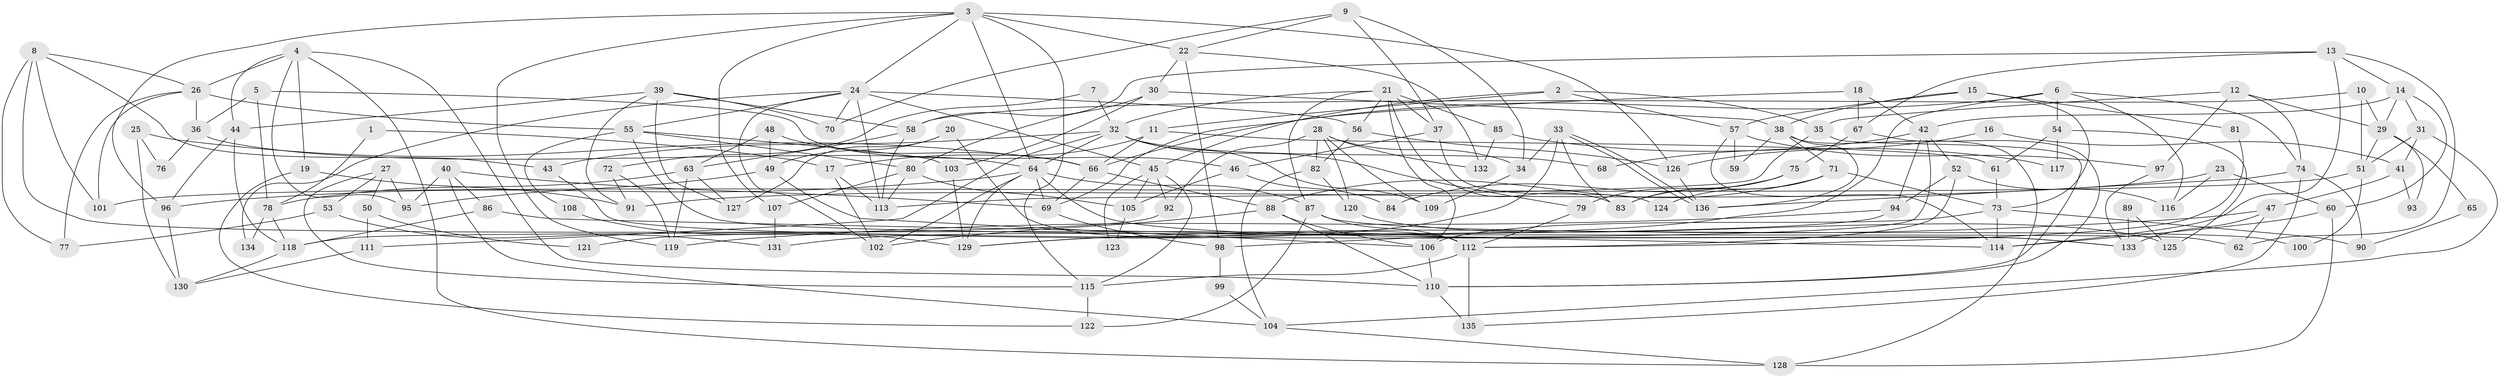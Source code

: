 // coarse degree distribution, {5: 0.16129032258064516, 7: 0.11827956989247312, 9: 0.03225806451612903, 6: 0.07526881720430108, 3: 0.21505376344086022, 2: 0.12903225806451613, 8: 0.06451612903225806, 4: 0.1827956989247312, 10: 0.010752688172043012, 11: 0.010752688172043012}
// Generated by graph-tools (version 1.1) at 2025/24/03/03/25 07:24:02]
// undirected, 136 vertices, 272 edges
graph export_dot {
graph [start="1"]
  node [color=gray90,style=filled];
  1;
  2;
  3;
  4;
  5;
  6;
  7;
  8;
  9;
  10;
  11;
  12;
  13;
  14;
  15;
  16;
  17;
  18;
  19;
  20;
  21;
  22;
  23;
  24;
  25;
  26;
  27;
  28;
  29;
  30;
  31;
  32;
  33;
  34;
  35;
  36;
  37;
  38;
  39;
  40;
  41;
  42;
  43;
  44;
  45;
  46;
  47;
  48;
  49;
  50;
  51;
  52;
  53;
  54;
  55;
  56;
  57;
  58;
  59;
  60;
  61;
  62;
  63;
  64;
  65;
  66;
  67;
  68;
  69;
  70;
  71;
  72;
  73;
  74;
  75;
  76;
  77;
  78;
  79;
  80;
  81;
  82;
  83;
  84;
  85;
  86;
  87;
  88;
  89;
  90;
  91;
  92;
  93;
  94;
  95;
  96;
  97;
  98;
  99;
  100;
  101;
  102;
  103;
  104;
  105;
  106;
  107;
  108;
  109;
  110;
  111;
  112;
  113;
  114;
  115;
  116;
  117;
  118;
  119;
  120;
  121;
  122;
  123;
  124;
  125;
  126;
  127;
  128;
  129;
  130;
  131;
  132;
  133;
  134;
  135;
  136;
  1 -- 17;
  1 -- 78;
  2 -- 35;
  2 -- 45;
  2 -- 11;
  2 -- 57;
  3 -- 64;
  3 -- 115;
  3 -- 22;
  3 -- 24;
  3 -- 96;
  3 -- 107;
  3 -- 119;
  3 -- 126;
  4 -- 26;
  4 -- 95;
  4 -- 19;
  4 -- 44;
  4 -- 110;
  4 -- 128;
  5 -- 78;
  5 -- 36;
  5 -- 46;
  6 -- 66;
  6 -- 74;
  6 -- 54;
  6 -- 116;
  6 -- 131;
  7 -- 72;
  7 -- 32;
  8 -- 43;
  8 -- 112;
  8 -- 26;
  8 -- 77;
  8 -- 101;
  9 -- 70;
  9 -- 22;
  9 -- 34;
  9 -- 37;
  10 -- 58;
  10 -- 29;
  10 -- 51;
  11 -- 66;
  11 -- 17;
  11 -- 61;
  12 -- 74;
  12 -- 97;
  12 -- 29;
  12 -- 35;
  13 -- 58;
  13 -- 14;
  13 -- 62;
  13 -- 67;
  13 -- 114;
  14 -- 60;
  14 -- 31;
  14 -- 29;
  14 -- 42;
  15 -- 57;
  15 -- 38;
  15 -- 73;
  15 -- 81;
  16 -- 126;
  16 -- 41;
  17 -- 113;
  17 -- 102;
  18 -- 67;
  18 -- 42;
  18 -- 69;
  19 -- 122;
  19 -- 91;
  20 -- 49;
  20 -- 127;
  20 -- 112;
  21 -- 83;
  21 -- 106;
  21 -- 32;
  21 -- 37;
  21 -- 56;
  21 -- 85;
  21 -- 87;
  22 -- 30;
  22 -- 98;
  22 -- 132;
  23 -- 91;
  23 -- 116;
  23 -- 60;
  24 -- 102;
  24 -- 45;
  24 -- 55;
  24 -- 56;
  24 -- 70;
  24 -- 113;
  24 -- 134;
  25 -- 130;
  25 -- 66;
  25 -- 76;
  26 -- 101;
  26 -- 36;
  26 -- 55;
  26 -- 77;
  27 -- 53;
  27 -- 115;
  27 -- 50;
  27 -- 95;
  28 -- 92;
  28 -- 34;
  28 -- 82;
  28 -- 109;
  28 -- 120;
  28 -- 132;
  29 -- 51;
  29 -- 65;
  29 -- 93;
  30 -- 38;
  30 -- 80;
  30 -- 103;
  31 -- 104;
  31 -- 51;
  31 -- 41;
  32 -- 109;
  32 -- 43;
  32 -- 64;
  32 -- 68;
  32 -- 79;
  32 -- 111;
  33 -- 136;
  33 -- 136;
  33 -- 83;
  33 -- 34;
  33 -- 121;
  34 -- 109;
  35 -- 110;
  35 -- 113;
  36 -- 64;
  36 -- 76;
  37 -- 46;
  37 -- 124;
  38 -- 128;
  38 -- 136;
  38 -- 59;
  38 -- 71;
  39 -- 58;
  39 -- 44;
  39 -- 70;
  39 -- 91;
  39 -- 127;
  40 -- 69;
  40 -- 104;
  40 -- 86;
  40 -- 95;
  41 -- 47;
  41 -- 93;
  42 -- 98;
  42 -- 52;
  42 -- 68;
  42 -- 94;
  43 -- 133;
  44 -- 96;
  44 -- 118;
  45 -- 105;
  45 -- 92;
  45 -- 115;
  45 -- 123;
  46 -- 84;
  46 -- 105;
  47 -- 62;
  47 -- 129;
  47 -- 133;
  48 -- 66;
  48 -- 49;
  48 -- 63;
  49 -- 95;
  49 -- 106;
  50 -- 111;
  50 -- 121;
  51 -- 100;
  51 -- 101;
  52 -- 94;
  52 -- 112;
  52 -- 116;
  53 -- 77;
  53 -- 131;
  54 -- 61;
  54 -- 117;
  54 -- 125;
  55 -- 62;
  55 -- 80;
  55 -- 103;
  55 -- 108;
  56 -- 82;
  56 -- 126;
  57 -- 114;
  57 -- 59;
  57 -- 97;
  58 -- 63;
  58 -- 113;
  60 -- 114;
  60 -- 128;
  61 -- 73;
  63 -- 119;
  63 -- 78;
  63 -- 127;
  64 -- 87;
  64 -- 69;
  64 -- 96;
  64 -- 102;
  64 -- 129;
  64 -- 133;
  65 -- 90;
  66 -- 88;
  66 -- 69;
  67 -- 110;
  67 -- 75;
  69 -- 98;
  71 -- 73;
  71 -- 83;
  71 -- 88;
  71 -- 124;
  72 -- 91;
  72 -- 119;
  73 -- 106;
  73 -- 90;
  73 -- 114;
  74 -- 136;
  74 -- 135;
  74 -- 90;
  75 -- 79;
  75 -- 83;
  75 -- 84;
  78 -- 118;
  78 -- 134;
  79 -- 112;
  80 -- 113;
  80 -- 105;
  80 -- 107;
  81 -- 112;
  82 -- 104;
  82 -- 120;
  85 -- 132;
  85 -- 117;
  86 -- 114;
  86 -- 118;
  87 -- 112;
  87 -- 100;
  87 -- 122;
  88 -- 102;
  88 -- 106;
  88 -- 110;
  89 -- 133;
  89 -- 125;
  92 -- 118;
  94 -- 129;
  94 -- 119;
  96 -- 130;
  97 -- 133;
  98 -- 99;
  99 -- 104;
  103 -- 129;
  104 -- 128;
  105 -- 123;
  106 -- 110;
  107 -- 131;
  108 -- 129;
  110 -- 135;
  111 -- 130;
  112 -- 115;
  112 -- 135;
  115 -- 122;
  118 -- 130;
  120 -- 125;
  126 -- 136;
}
